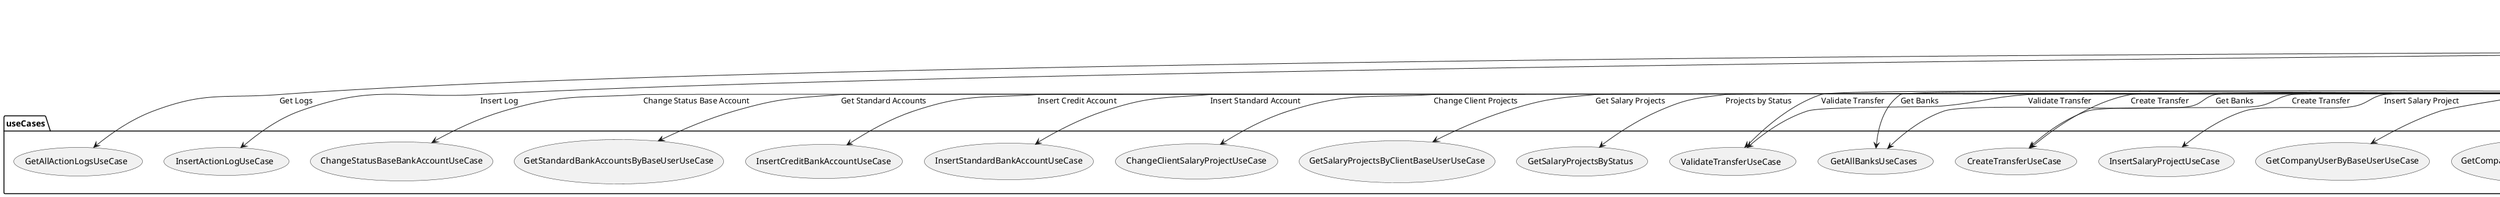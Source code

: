 @startuml

package "useCases" {
    usecase "GetAllActionLogsUseCase" as UC1
    usecase "InsertActionLogUseCase" as UC2
    usecase "ValidateLoginInputUseCase" as UC3
    usecase "ValidateRegisterInputUseCase" as UC4
    usecase "ChangeBalanceBankAccount" as UC5
    usecase "ChangeStatusBaseBankAccountUseCase" as UC6
    usecase "ChangeStatusCreditBankAccountUseCase" as UC7
    usecase "GetAllCompanyBankAccountUseCase" as UC8
    usecase "GetAllCreditBankAccountUseCase" as UC9
    usecase "GetAllStandardBankAccountUseCase" as UC10
    usecase "GetBaseBankAccountById" as UC11
    usecase "GetCompanyBankAccountsByCompanyUseCase" as UC12
    usecase "GetCreditBankAccountByBaseUserUseCase" as UC13
    usecase "GetStandardBankAccountsByBaseUserUseCase" as UC14
    usecase "InsertCreditBankAccountUseCase" as UC15
    usecase "InsertStandardBankAccountUseCase" as UC16
    usecase "GetAllBanksUseCases" as UC17
    usecase "ChangeClientSalaryProjectUseCase" as UC18
    usecase "ChangeStatusSalaryProjectUseCase" as UC19
    usecase "GetAllSalaryProjectUseCase" as UC20
    usecase "GetSalaryProjectsByClientBaseUserUseCase" as UC21
    usecase "GetSalaryProjectsByCompanyUseCase" as UC22
    usecase "GetSalaryProjectsByStatus" as UC23
    usecase "InsertSalaryProjectUseCase" as UC24
    usecase "ChangeStatusTransferUseCase" as UC25
    usecase "GetAllTransfersUseCase" as UC26
    usecase "GetTransferById" as UC27
    usecase "ValidateTransferUseCase" as UC28
    usecase "CreateTransferUseCase" as UC29
    usecase "GetBaseUserUseCase" as UC30
    usecase "GetCompanyUserByBaseUserUseCase" as UC31
    usecase "InsertAdminUserUseCase" as UC32
    usecase "InsertClientUserUseCase" as UC33
    usecase "InsertCompanyUserUseCase" as UC34
    usecase "InsertManagerUserUseCase" as UC35
    usecase "InsertOperatorUserUseCase" as UC36
    usecase "ValidateEmailUseCase" as UC37
    usecase "ValidatePasswordUseCase" as UC38
}

package "roles" {
    actor "AdminUserRole" as Admin
    actor "ClientUserRole" as Client
    actor "CompanyUserRole" as Company
    actor "ManagerUserRole" as Manager
    actor "OperatorUserRole" as Operator
    actor "StartUserRole" as Start
}

' Группировка связей по ролям
Admin --> UC1 : "Get Logs"
Admin --> UC2 : "Insert Log"
Admin --> UC30 : "Get Base User"

Client --> UC14 : "Get Standard Accounts"
Client --> UC13 : "Get Credit Accounts"
Client --> UC21 : "Get Salary Projects"
Client --> UC17 : "Get Banks"
Client --> UC30 : "Get Base User"
Client --> UC23 : "Projects by Status"
Client --> UC15 : "Insert Credit Account"
Client --> UC16 : "Insert Standard Account"
Client --> UC6 : "Change Status Base Account"
Client --> UC18 : "Change Client Projects"
Client --> UC29 : "Create Transfer"
Client --> UC28 : "Validate Transfer"

Company --> UC12 : "Get Company Accounts"
Company --> UC17 : "Get Banks"
Company --> UC22 : "Projects by Company"
Company --> UC30 : "Get Base User"
Company --> UC31 : "Get Company User"
Company --> UC24 : "Insert Salary Project"
Company --> UC19 : "Change Status Project"
Company --> UC29 : "Create Transfer"
Company --> UC28 : "Validate Transfer"

Manager --> UC20 : "Get All Projects"
Manager --> UC26 : "Get All Transfers"
Manager --> UC30 : "Get Base User"
Manager --> UC10 : "Get All Standard Accounts"
Manager --> UC9 : "Get All Credit Accounts"
Manager --> UC8 : "Get All Company Accounts"
Manager --> UC11 : "Get Base Account by ID"

Operator --> UC20 : "Get All Projects"
Operator --> UC13 : "Get Credit Accounts"
Operator --> UC26 : "Get All Transfers"
Operator --> UC30 : "Get Base User"
Operator --> UC27 : "Get Transfer by ID"
Operator --> UC5 : "Change Balance"
Operator --> UC19 : "Change Project Status"
Operator --> UC25 : "Change Transfer Status"

Start --> UC30 : "Get Base User"
Start --> UC32 : "Insert Admin User"
Start --> UC33 : "Insert Client User"
Start --> UC34 : "Insert Company User"
Start --> UC35 : "Insert Manager User"
Start --> UC36 : "Insert Operator User"
Start --> UC37 : "Validate Email"
Start --> UC38 : "Validate Password"
Start --> UC4 : "Validate Registration"
Start --> UC3 : "Validate Login"

@enduml